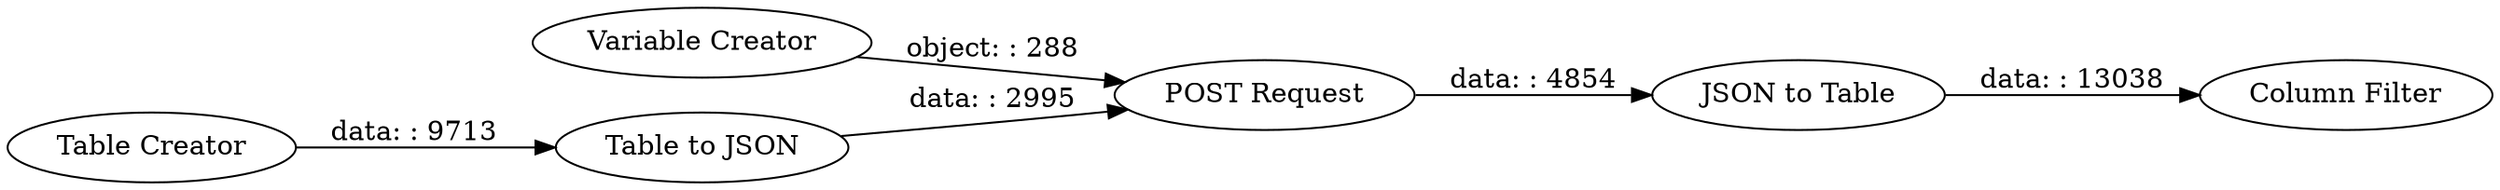digraph {
	"7317643966003086399_4" [label="POST Request"]
	"7317643966003086399_6" [label="Column Filter"]
	"7317643966003086399_1" [label="Variable Creator"]
	"7317643966003086399_2" [label="Table Creator"]
	"7317643966003086399_5" [label="JSON to Table"]
	"7317643966003086399_3" [label="Table to JSON"]
	"7317643966003086399_1" -> "7317643966003086399_4" [label="object: : 288"]
	"7317643966003086399_4" -> "7317643966003086399_5" [label="data: : 4854"]
	"7317643966003086399_3" -> "7317643966003086399_4" [label="data: : 2995"]
	"7317643966003086399_5" -> "7317643966003086399_6" [label="data: : 13038"]
	"7317643966003086399_2" -> "7317643966003086399_3" [label="data: : 9713"]
	rankdir=LR
}

